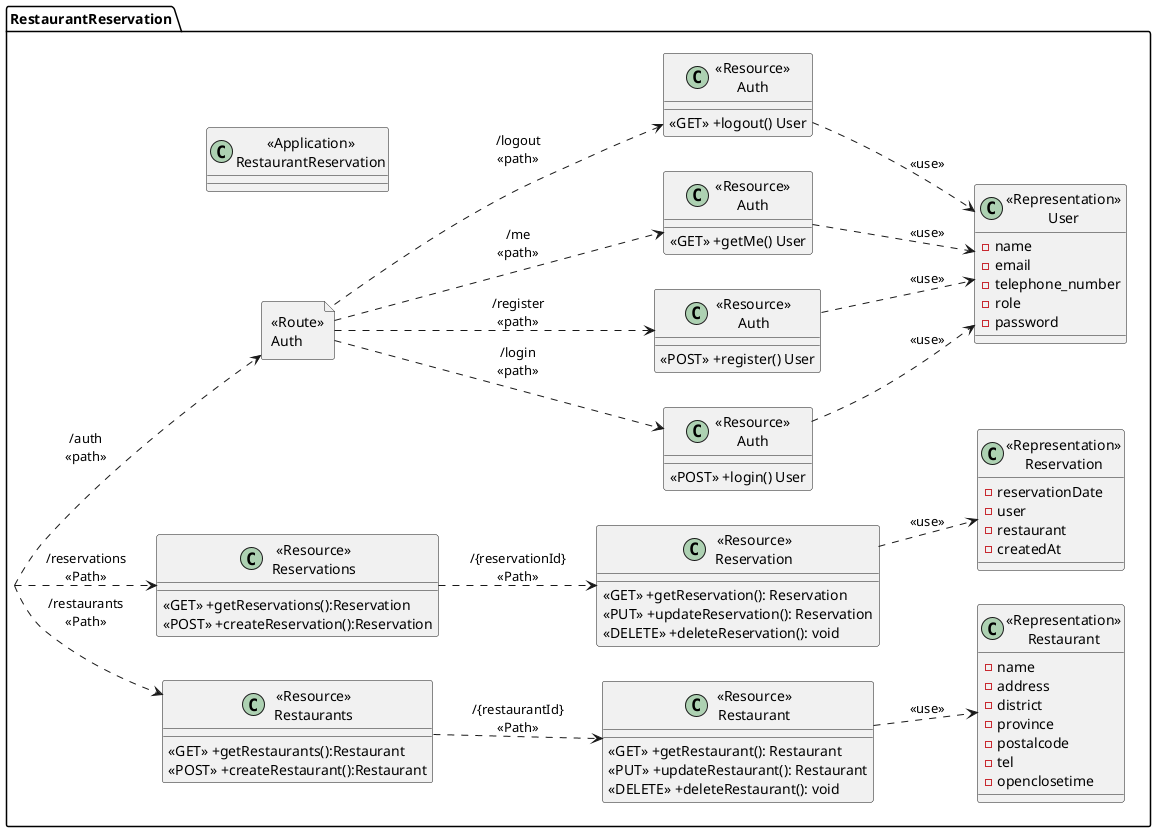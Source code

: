 @startuml Restaurant Reservation Use Case Diagram
left to right direction
package "RestaurantReservation"{
    class "<<Application>>\nRestaurantReservation" as RestaurantReservation{}

    class "<<Resource>>\nRestaurants" as ResourceRestaurants{
        <<GET>> +getRestaurants():Restaurant
        <<POST>> +createRestaurant():Restaurant
    }

    class "<<Resource>>\nRestaurant" as ResourceRestaurant {
        <<GET>> +getRestaurant(): Restaurant
        <<PUT>> +updateRestaurant(): Restaurant
        <<DELETE>> +deleteRestaurant(): void
    }

    class "<<Representation>>\nRestaurant" as RepresentationRestaurant {
        -name
        -address
        -district
        -province
        -postalcode
        -tel
        -openclosetime
    }

    file "<<Route>>\nAuth" as placeholder{
    }

    class "<<Resource>>\nAuth" as ResourceGetMe {
        <<GET>> +getMe() User
    }

    class "<<Resource>>\nAuth" as ResourceLogOut{
        <<GET>> +logout() User
    }

    class "<<Resource>>\nAuth" as ResourceLogIn{
        <<POST>> +login() User
    }

    class "<<Resource>>\nAuth" as ResourceRegister{
        <<POST>> +register() User
    }

    class "<<Representation>>\nUser" as RepresentationUser {
        -name
        -email
        -telephone_number
        -role
        -password
    }

     class "<<Resource>>\nReservations" as ResourceReservations{
        <<GET>> +getReservations():Reservation
        <<POST>> +createReservation():Reservation
    }

    class "<<Resource>>\nReservation" as ResourceReservation {
        <<GET>> +getReservation(): Reservation
        <<PUT>> +updateReservation(): Reservation
        <<DELETE>> +deleteReservation(): void
    }

    class "<<Representation>>\nReservation" as RepresentationReservation {
        -reservationDate
        -user
        -restaurant
        -createdAt
    }

    

}

RestaurantReservation ..> ResourceRestaurants:"/restaurants\n<<Path>>"
ResourceRestaurants ..> ResourceRestaurant: "/{restaurantId}\n<<Path>>"
ResourceRestaurant ..> RepresentationRestaurant: "<<use>>"
RestaurantReservation ..> placeholder: "/auth\n<<path>>"
placeholder ..> ResourceGetMe: "/me\n<<path>>"
placeholder ..> ResourceLogIn: "/login\n<<path>>"
placeholder ..> ResourceLogOut: "/logout\n<<path>>"
placeholder ..> ResourceRegister: "/register\n<<path>>"
ResourceGetMe ..> RepresentationUser: "<<use>>"
ResourceLogIn ..> RepresentationUser: "<<use>>"
ResourceLogOut ..> RepresentationUser: "<<use>>"
ResourceRegister ..> RepresentationUser: "<<use>>"
RestaurantReservation ..> ResourceReservations:"/reservations\n<<Path>>"
ResourceReservations ..> ResourceReservation: "/{reservationId}\n<<Path>>"
ResourceReservation ..> RepresentationReservation: "<<use>>"

@enduml